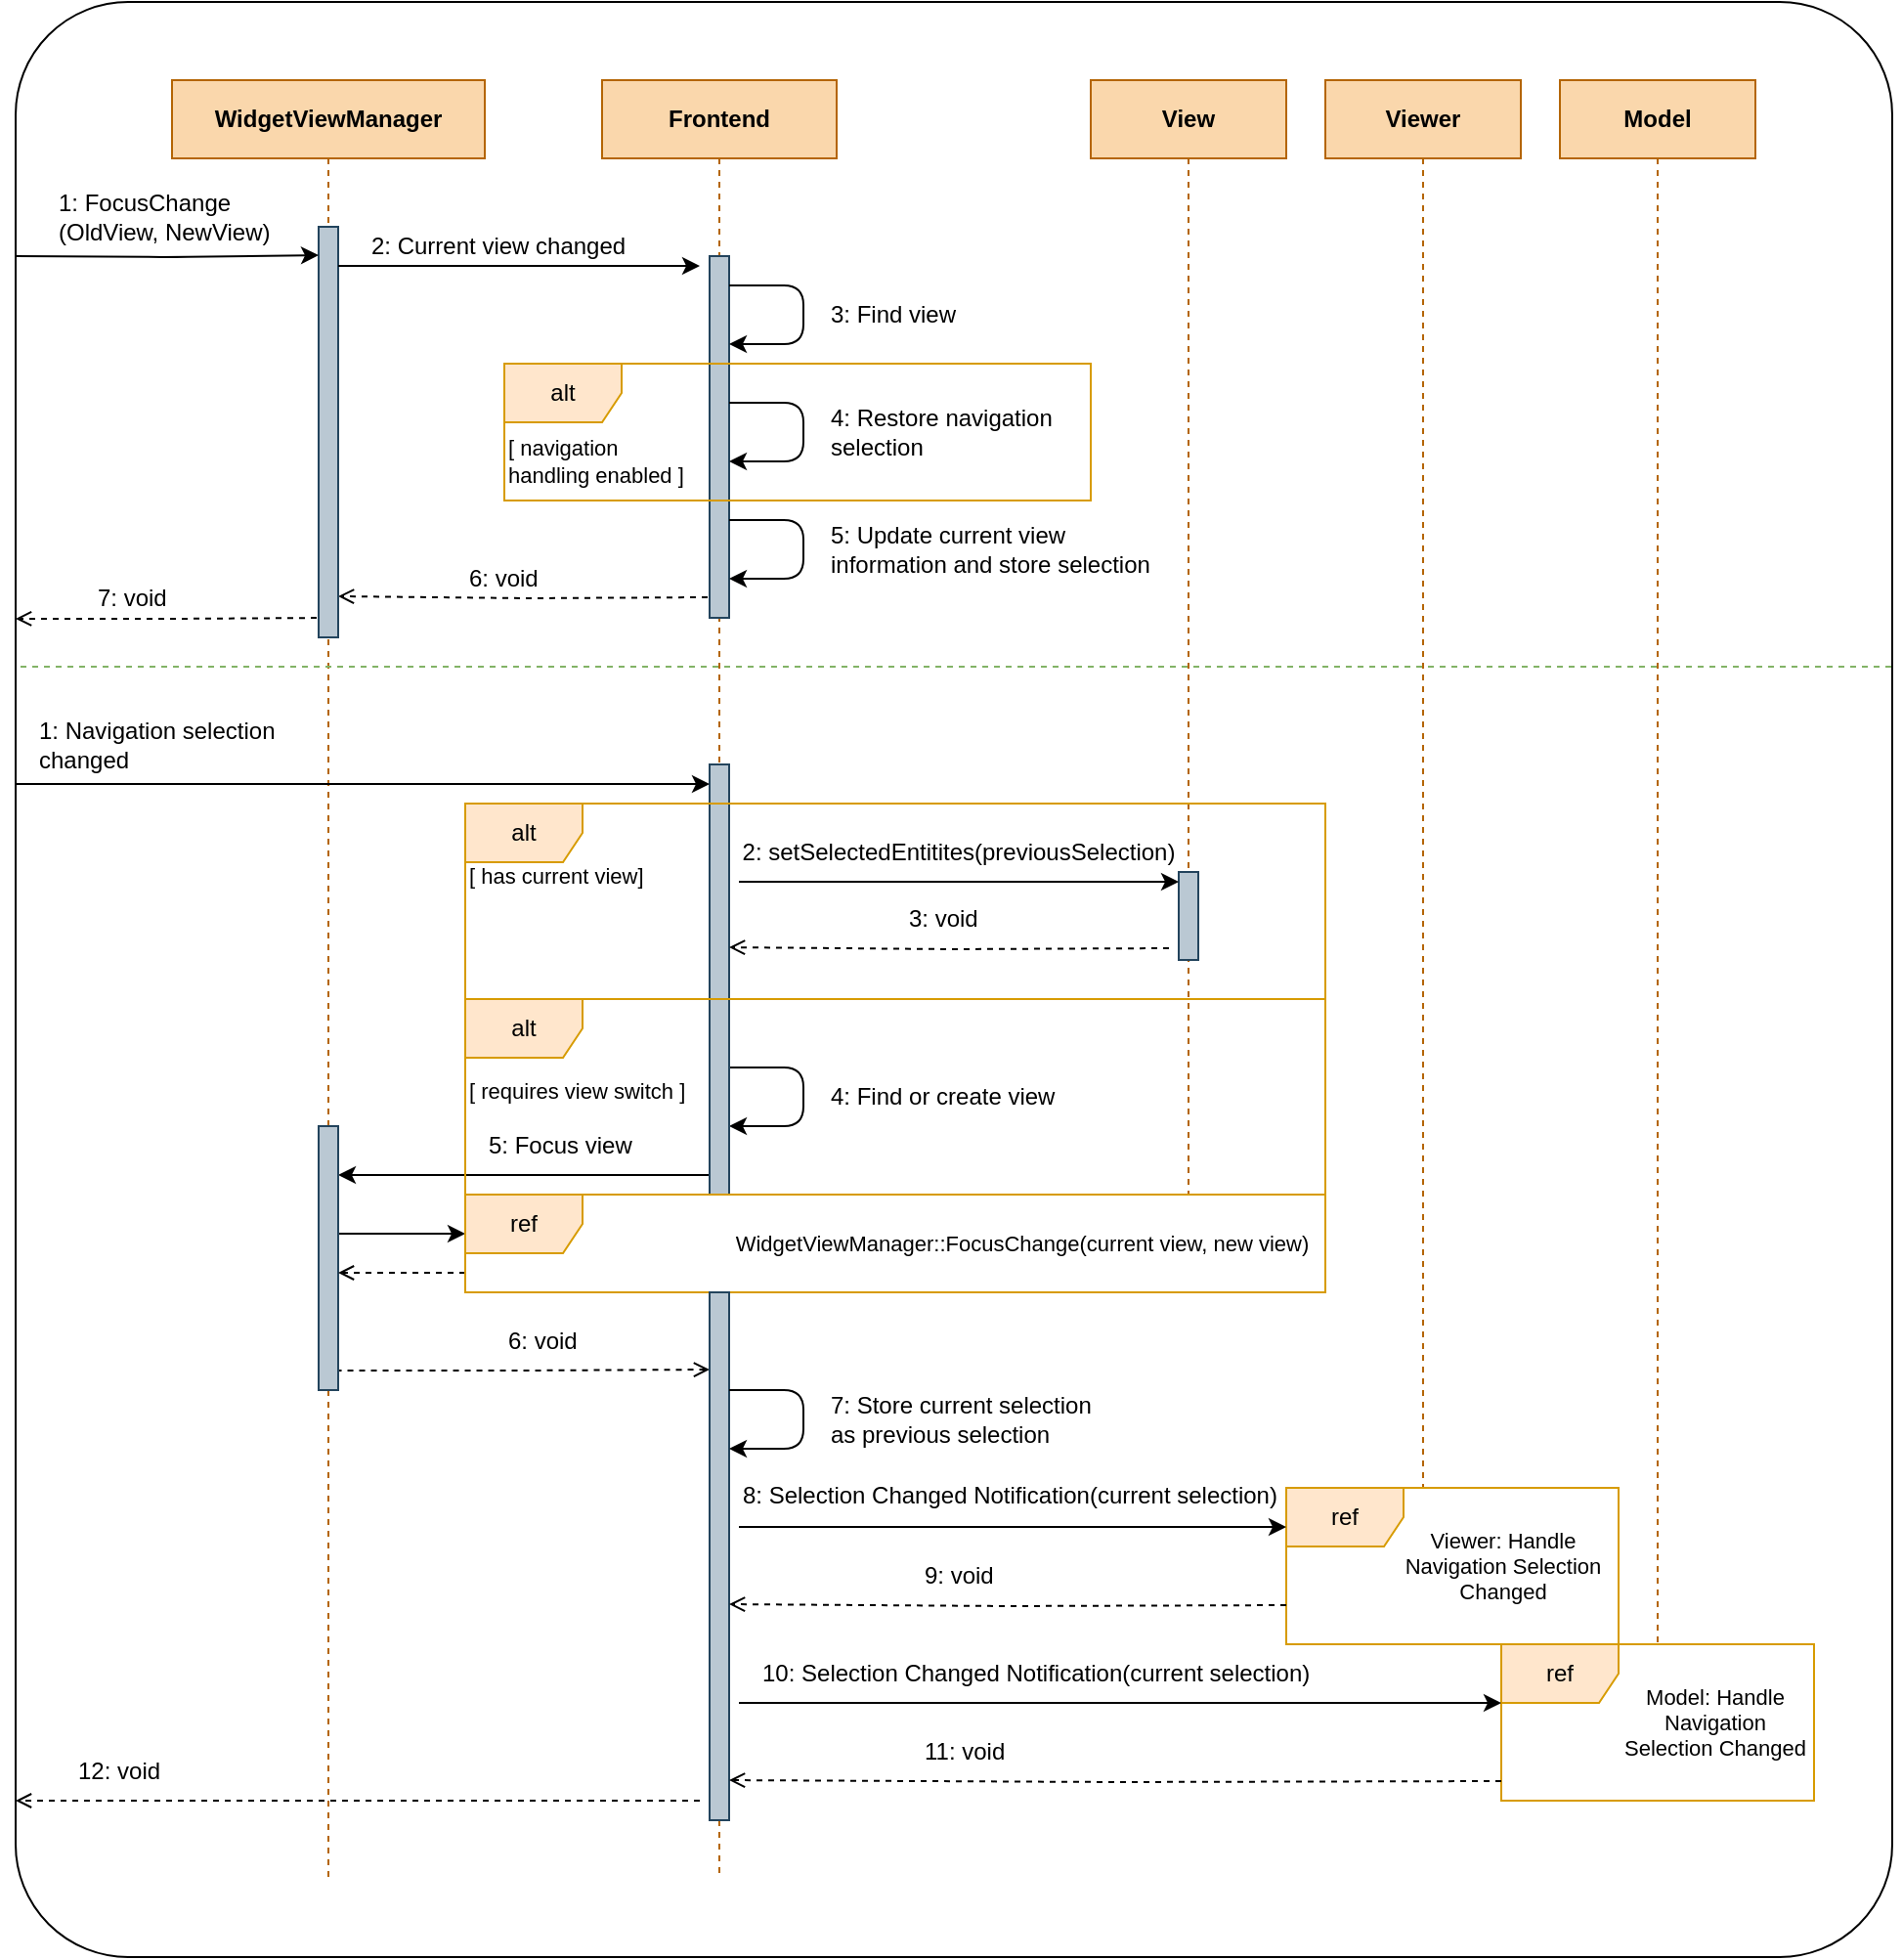 <mxfile version="26.0.7">
  <diagram name="Page-1" id="WPzfdFIY69Gmy5GG43mW">
    <mxGraphModel dx="2954" dy="1204" grid="1" gridSize="10" guides="1" tooltips="1" connect="1" arrows="1" fold="1" page="1" pageScale="1" pageWidth="1654" pageHeight="1169" math="0" shadow="0">
      <root>
        <mxCell id="0" />
        <mxCell id="1" parent="0" />
        <mxCell id="4uIPlklyvXxnjEIIhYQO-181" value="" style="rounded=1;whiteSpace=wrap;html=1;connectable=0;allowArrows=0;fillColor=none;arcSize=6;" vertex="1" parent="1">
          <mxGeometry x="80" y="40" width="960" height="1000" as="geometry" />
        </mxCell>
        <mxCell id="4uIPlklyvXxnjEIIhYQO-153" value="" style="endArrow=none;html=1;rounded=1;dashed=1;endFill=0;strokeColor=default;strokeWidth=1;align=center;verticalAlign=middle;fontFamily=Helvetica;fontSize=12;fontColor=default;labelBackgroundColor=default;edgeStyle=orthogonalEdgeStyle;curved=0;startArrow=open;startFill=0;" edge="1" parent="1">
          <mxGeometry width="50" height="50" relative="1" as="geometry">
            <mxPoint x="435" y="739.5" as="sourcePoint" />
            <mxPoint x="240" y="739.99" as="targetPoint" />
          </mxGeometry>
        </mxCell>
        <mxCell id="4uIPlklyvXxnjEIIhYQO-110" value="" style="endArrow=open;html=1;rounded=1;dashed=1;endFill=0;strokeColor=default;strokeWidth=1;align=center;verticalAlign=middle;fontFamily=Helvetica;fontSize=12;fontColor=default;labelBackgroundColor=default;edgeStyle=orthogonalEdgeStyle;curved=0;" edge="1" parent="1">
          <mxGeometry width="50" height="50" relative="1" as="geometry">
            <mxPoint x="240" y="355" as="sourcePoint" />
            <mxPoint x="80" y="355.49" as="targetPoint" />
          </mxGeometry>
        </mxCell>
        <mxCell id="4uIPlklyvXxnjEIIhYQO-119" value="" style="html=1;verticalAlign=bottom;endArrow=classic;rounded=1;strokeColor=default;strokeWidth=1;align=center;fontFamily=Helvetica;fontSize=12;fontColor=default;labelBackgroundColor=default;edgeStyle=orthogonalEdgeStyle;curved=0;endFill=1;" edge="1" parent="1">
          <mxGeometry width="80" relative="1" as="geometry">
            <mxPoint x="240" y="670" as="sourcePoint" />
            <mxPoint x="310" y="670" as="targetPoint" />
            <mxPoint as="offset" />
          </mxGeometry>
        </mxCell>
        <mxCell id="4uIPlklyvXxnjEIIhYQO-100" value="" style="endArrow=classic;html=1;rounded=1;endFill=1;strokeColor=default;strokeWidth=1;align=center;verticalAlign=middle;fontFamily=Helvetica;fontSize=12;fontColor=default;labelBackgroundColor=default;edgeStyle=orthogonalEdgeStyle;curved=0;" edge="1" parent="1">
          <mxGeometry width="50" height="50" relative="1" as="geometry">
            <mxPoint x="440" y="640" as="sourcePoint" />
            <mxPoint x="245" y="640" as="targetPoint" />
            <Array as="points">
              <mxPoint x="295" y="640" />
              <mxPoint x="295" y="640" />
            </Array>
          </mxGeometry>
        </mxCell>
        <mxCell id="4uIPlklyvXxnjEIIhYQO-86" value="" style="group;allowArrows=0;dropTarget=0;recursiveResize=1;editable=1;movable=1;resizable=1;rotatable=1;deletable=1;locked=0;connectable=0;" vertex="1" connectable="0" parent="1">
          <mxGeometry x="310" y="550" width="440" height="150" as="geometry" />
        </mxCell>
        <mxCell id="4uIPlklyvXxnjEIIhYQO-92" value="" style="group" vertex="1" connectable="0" parent="4uIPlklyvXxnjEIIhYQO-86">
          <mxGeometry width="440" height="150" as="geometry" />
        </mxCell>
        <mxCell id="4uIPlklyvXxnjEIIhYQO-96" value="&lt;div&gt;&lt;br&gt;&lt;/div&gt;&lt;div&gt;&lt;br&gt;&lt;/div&gt;" style="text;html=1;align=left;verticalAlign=middle;whiteSpace=wrap;rounded=0;allowArrows=0;fontFamily=Helvetica;fontSize=12;fontColor=#000000;connectable=0;" vertex="1" parent="4uIPlklyvXxnjEIIhYQO-92">
          <mxGeometry x="185.0" y="41.489" width="120" height="19.149" as="geometry" />
        </mxCell>
        <mxCell id="4uIPlklyvXxnjEIIhYQO-143" value="" style="group" vertex="1" connectable="0" parent="4uIPlklyvXxnjEIIhYQO-92">
          <mxGeometry width="440" height="150" as="geometry" />
        </mxCell>
        <mxCell id="4uIPlklyvXxnjEIIhYQO-88" value="[ requires view switch ]" style="text;html=1;align=left;verticalAlign=middle;whiteSpace=wrap;rounded=0;fontStyle=0;fontSize=11;connectable=0;allowArrows=0;" vertex="1" parent="4uIPlklyvXxnjEIIhYQO-143">
          <mxGeometry y="31.034" width="440" height="31.034" as="geometry" />
        </mxCell>
        <mxCell id="4uIPlklyvXxnjEIIhYQO-87" value="alt" style="shape=umlFrame;whiteSpace=wrap;html=1;pointerEvents=0;fillColor=#ffe6cc;strokeColor=#d79b00;connectable=0;allowArrows=0;" vertex="1" parent="4uIPlklyvXxnjEIIhYQO-143">
          <mxGeometry width="440" height="150" as="geometry" />
        </mxCell>
        <mxCell id="4uIPlklyvXxnjEIIhYQO-101" value="5: Focus view" style="text;html=1;align=left;verticalAlign=middle;whiteSpace=wrap;rounded=0;allowArrows=0;fontFamily=Helvetica;fontSize=12;fontColor=#000000;connectable=0;" vertex="1" parent="4uIPlklyvXxnjEIIhYQO-143">
          <mxGeometry x="10" y="70.37" width="90" height="9.26" as="geometry" />
        </mxCell>
        <mxCell id="4uIPlklyvXxnjEIIhYQO-179" style="edgeStyle=orthogonalEdgeStyle;rounded=1;orthogonalLoop=1;jettySize=auto;html=1;strokeColor=default;strokeWidth=1;align=center;verticalAlign=middle;fontFamily=Helvetica;fontSize=12;fontColor=default;labelBackgroundColor=default;startArrow=none;startFill=0;endArrow=classic;endFill=1;curved=0;" edge="1" parent="4uIPlklyvXxnjEIIhYQO-143">
          <mxGeometry relative="1" as="geometry">
            <mxPoint x="135.0" y="65" as="targetPoint" />
            <mxPoint x="135.0" y="35" as="sourcePoint" />
            <Array as="points">
              <mxPoint x="173.0" y="35" />
              <mxPoint x="173.0" y="65" />
              <mxPoint x="135.0" y="65" />
            </Array>
          </mxGeometry>
        </mxCell>
        <mxCell id="4uIPlklyvXxnjEIIhYQO-180" value="4: Find or create view" style="text;html=1;align=left;verticalAlign=middle;whiteSpace=wrap;rounded=0;allowArrows=0;fontFamily=Helvetica;fontSize=12;fontColor=#000000;connectable=0;" vertex="1" parent="4uIPlklyvXxnjEIIhYQO-143">
          <mxGeometry x="185.0" y="35" width="120" height="30" as="geometry" />
        </mxCell>
        <mxCell id="4uIPlklyvXxnjEIIhYQO-78" value="" style="endArrow=open;html=1;rounded=1;dashed=1;endFill=0;strokeColor=default;strokeWidth=1;align=center;verticalAlign=middle;fontFamily=Helvetica;fontSize=12;fontColor=default;labelBackgroundColor=default;edgeStyle=orthogonalEdgeStyle;curved=0;" edge="1" parent="1">
          <mxGeometry width="50" height="50" relative="1" as="geometry">
            <mxPoint x="440" y="344.45" as="sourcePoint" />
            <mxPoint x="245" y="343.97" as="targetPoint" />
          </mxGeometry>
        </mxCell>
        <mxCell id="4uIPlklyvXxnjEIIhYQO-2" value="&lt;b&gt;Frontend&lt;/b&gt;" style="shape=umlLifeline;perimeter=lifelinePerimeter;whiteSpace=wrap;html=1;container=0;collapsible=0;recursiveResize=0;outlineConnect=0;fillColor=#fad7ac;strokeColor=#b46504;fontColor=#000000;rounded=0;align=center;verticalAlign=middle;fontFamily=Helvetica;fontSize=12;dropTarget=0;connectable=0;allowArrows=0;fontStyle=0" vertex="1" parent="1">
          <mxGeometry x="380" y="80" width="120" height="570" as="geometry" />
        </mxCell>
        <mxCell id="4uIPlklyvXxnjEIIhYQO-8" value="" style="html=1;points=[];perimeter=orthogonalPerimeter;fillColor=#bac8d3;strokeColor=#23445d;rounded=0;align=left;verticalAlign=top;fontFamily=Helvetica;fontSize=12;fontColor=default;connectable=0;allowArrows=0;" vertex="1" parent="1">
          <mxGeometry x="435" y="170" width="10" height="185" as="geometry" />
        </mxCell>
        <mxCell id="4uIPlklyvXxnjEIIhYQO-59" style="edgeStyle=orthogonalEdgeStyle;rounded=1;orthogonalLoop=1;jettySize=auto;html=1;strokeColor=default;strokeWidth=1;align=center;verticalAlign=middle;fontFamily=Helvetica;fontSize=12;fontColor=default;labelBackgroundColor=default;startArrow=none;startFill=0;endArrow=classic;endFill=1;curved=0;" edge="1" parent="1">
          <mxGeometry relative="1" as="geometry">
            <mxPoint x="445.0" y="215" as="targetPoint" />
            <mxPoint x="445.0" y="185" as="sourcePoint" />
            <Array as="points">
              <mxPoint x="483.0" y="185" />
              <mxPoint x="483.0" y="215" />
              <mxPoint x="445.0" y="215" />
            </Array>
          </mxGeometry>
        </mxCell>
        <mxCell id="4uIPlklyvXxnjEIIhYQO-60" value="3: Find view" style="text;html=1;align=left;verticalAlign=middle;whiteSpace=wrap;rounded=0;allowArrows=0;fontFamily=Helvetica;fontSize=12;fontColor=#000000;connectable=0;" vertex="1" parent="1">
          <mxGeometry x="495.0" y="185" width="120" height="30" as="geometry" />
        </mxCell>
        <mxCell id="4uIPlklyvXxnjEIIhYQO-70" value="&lt;b&gt;WidgetViewManager&lt;/b&gt;" style="shape=umlLifeline;perimeter=lifelinePerimeter;whiteSpace=wrap;html=1;container=0;collapsible=0;recursiveResize=0;outlineConnect=0;fillColor=#fad7ac;strokeColor=#b46504;fontColor=#000000;rounded=0;align=center;verticalAlign=middle;fontFamily=Helvetica;fontSize=12;dropTarget=0;connectable=0;allowArrows=0;fontStyle=0" vertex="1" parent="1">
          <mxGeometry x="160" y="80" width="160" height="920" as="geometry" />
        </mxCell>
        <mxCell id="4uIPlklyvXxnjEIIhYQO-71" value="" style="html=1;points=[];perimeter=orthogonalPerimeter;fillColor=#bac8d3;strokeColor=#23445d;rounded=0;align=left;verticalAlign=top;fontFamily=Helvetica;fontSize=12;fontColor=default;connectable=0;allowArrows=0;" vertex="1" parent="1">
          <mxGeometry x="235" y="155" width="10" height="210" as="geometry" />
        </mxCell>
        <mxCell id="4uIPlklyvXxnjEIIhYQO-72" value="" style="html=1;verticalAlign=bottom;endArrow=classic;rounded=1;strokeColor=default;strokeWidth=1;align=center;fontFamily=Helvetica;fontSize=12;fontColor=default;labelBackgroundColor=default;edgeStyle=orthogonalEdgeStyle;curved=0;endFill=1;" edge="1" parent="1">
          <mxGeometry width="80" relative="1" as="geometry">
            <mxPoint x="245" y="175" as="sourcePoint" />
            <mxPoint x="430" y="175" as="targetPoint" />
            <mxPoint as="offset" />
          </mxGeometry>
        </mxCell>
        <mxCell id="4uIPlklyvXxnjEIIhYQO-73" value="2: Current view changed" style="text;html=1;align=left;verticalAlign=middle;whiteSpace=wrap;rounded=0;allowArrows=0;fontFamily=Helvetica;fontSize=12;fontColor=#000000;connectable=0;" vertex="1" parent="1">
          <mxGeometry x="260" y="160" width="160" height="10" as="geometry" />
        </mxCell>
        <mxCell id="4uIPlklyvXxnjEIIhYQO-74" style="edgeStyle=orthogonalEdgeStyle;rounded=1;orthogonalLoop=1;jettySize=auto;html=1;strokeColor=default;strokeWidth=1;align=center;verticalAlign=middle;fontFamily=Helvetica;fontSize=12;fontColor=default;labelBackgroundColor=default;startArrow=none;startFill=0;endArrow=classic;endFill=1;curved=0;" edge="1" parent="1">
          <mxGeometry relative="1" as="geometry">
            <mxPoint x="445.0" y="275" as="targetPoint" />
            <mxPoint x="445.0" y="245" as="sourcePoint" />
            <Array as="points">
              <mxPoint x="483.0" y="245" />
              <mxPoint x="483.0" y="275" />
              <mxPoint x="445.0" y="275" />
            </Array>
          </mxGeometry>
        </mxCell>
        <mxCell id="4uIPlklyvXxnjEIIhYQO-75" value="4: Restore navigation selection" style="text;html=1;align=left;verticalAlign=middle;whiteSpace=wrap;rounded=0;allowArrows=0;fontFamily=Helvetica;fontSize=12;fontColor=#000000;connectable=0;" vertex="1" parent="1">
          <mxGeometry x="495.0" y="245" width="120" height="30" as="geometry" />
        </mxCell>
        <mxCell id="4uIPlklyvXxnjEIIhYQO-76" style="edgeStyle=orthogonalEdgeStyle;rounded=1;orthogonalLoop=1;jettySize=auto;html=1;strokeColor=default;strokeWidth=1;align=center;verticalAlign=middle;fontFamily=Helvetica;fontSize=12;fontColor=default;labelBackgroundColor=default;startArrow=none;startFill=0;endArrow=classic;endFill=1;curved=0;" edge="1" parent="1">
          <mxGeometry relative="1" as="geometry">
            <mxPoint x="445.0" y="335" as="targetPoint" />
            <mxPoint x="445.0" y="305" as="sourcePoint" />
            <Array as="points">
              <mxPoint x="483.0" y="305" />
              <mxPoint x="483.0" y="335" />
              <mxPoint x="445.0" y="335" />
            </Array>
          </mxGeometry>
        </mxCell>
        <mxCell id="4uIPlklyvXxnjEIIhYQO-77" value="5: Update current view information and store selection" style="text;html=1;align=left;verticalAlign=middle;whiteSpace=wrap;rounded=0;allowArrows=0;fontFamily=Helvetica;fontSize=12;fontColor=#000000;connectable=0;" vertex="1" parent="1">
          <mxGeometry x="495" y="305" width="175" height="30" as="geometry" />
        </mxCell>
        <mxCell id="4uIPlklyvXxnjEIIhYQO-79" value="6: void" style="text;html=1;align=left;verticalAlign=middle;whiteSpace=wrap;rounded=0;allowArrows=0;fontFamily=Helvetica;fontSize=12;fontColor=#000000;connectable=0;" vertex="1" parent="1">
          <mxGeometry x="310" y="325" width="80" height="20" as="geometry" />
        </mxCell>
        <mxCell id="4uIPlklyvXxnjEIIhYQO-84" value="&lt;b&gt;View&lt;/b&gt;" style="shape=umlLifeline;perimeter=lifelinePerimeter;whiteSpace=wrap;html=1;container=0;collapsible=0;recursiveResize=0;outlineConnect=0;fillColor=#fad7ac;strokeColor=#b46504;fontColor=#000000;rounded=0;align=center;verticalAlign=middle;fontFamily=Helvetica;fontSize=12;dropTarget=0;connectable=0;allowArrows=0;fontStyle=0" vertex="1" parent="1">
          <mxGeometry x="630" y="80" width="100" height="570" as="geometry" />
        </mxCell>
        <mxCell id="4uIPlklyvXxnjEIIhYQO-85" value="" style="html=1;points=[];perimeter=orthogonalPerimeter;fillColor=#bac8d3;strokeColor=#23445d;rounded=0;align=left;verticalAlign=top;fontFamily=Helvetica;fontSize=12;fontColor=default;connectable=0;allowArrows=0;" vertex="1" parent="1">
          <mxGeometry x="675" y="485" width="10" height="45" as="geometry" />
        </mxCell>
        <mxCell id="4uIPlklyvXxnjEIIhYQO-54" value="" style="html=1;points=[];perimeter=orthogonalPerimeter;fillColor=#bac8d3;strokeColor=#23445d;rounded=0;align=left;verticalAlign=top;fontFamily=Helvetica;fontSize=12;fontColor=default;connectable=0;allowArrows=0;" vertex="1" parent="1">
          <mxGeometry x="435" y="430" width="10" height="220" as="geometry" />
        </mxCell>
        <mxCell id="4uIPlklyvXxnjEIIhYQO-99" value="" style="html=1;points=[];perimeter=orthogonalPerimeter;fillColor=#bac8d3;strokeColor=#23445d;rounded=0;align=left;verticalAlign=top;fontFamily=Helvetica;fontSize=12;fontColor=default;connectable=0;allowArrows=0;" vertex="1" parent="1">
          <mxGeometry x="235" y="615" width="10" height="135" as="geometry" />
        </mxCell>
        <mxCell id="4uIPlklyvXxnjEIIhYQO-109" value="1: FocusChange&amp;nbsp; &amp;nbsp; &amp;nbsp; (OldView, NewView)" style="text;html=1;align=left;verticalAlign=middle;whiteSpace=wrap;rounded=0;allowArrows=0;fontFamily=Helvetica;fontSize=12;fontColor=#000000;connectable=0;" vertex="1" parent="1">
          <mxGeometry x="100" y="130" width="130" height="40" as="geometry" />
        </mxCell>
        <mxCell id="4uIPlklyvXxnjEIIhYQO-112" value="" style="html=1;verticalAlign=bottom;endArrow=classic;rounded=1;strokeColor=default;strokeWidth=1;align=center;fontFamily=Helvetica;fontSize=12;fontColor=default;labelBackgroundColor=default;edgeStyle=orthogonalEdgeStyle;curved=0;endFill=1;" edge="1" parent="1">
          <mxGeometry width="80" relative="1" as="geometry">
            <mxPoint x="80" y="170" as="sourcePoint" />
            <mxPoint x="235" y="169.52" as="targetPoint" />
            <mxPoint as="offset" />
          </mxGeometry>
        </mxCell>
        <mxCell id="4uIPlklyvXxnjEIIhYQO-122" value="" style="endArrow=open;html=1;rounded=1;dashed=1;endFill=0;strokeColor=default;strokeWidth=1;align=center;verticalAlign=middle;fontFamily=Helvetica;fontSize=12;fontColor=default;labelBackgroundColor=default;edgeStyle=orthogonalEdgeStyle;curved=0;" edge="1" parent="1">
          <mxGeometry width="50" height="50" relative="1" as="geometry">
            <mxPoint x="310" y="690" as="sourcePoint" />
            <mxPoint x="245" y="690" as="targetPoint" />
          </mxGeometry>
        </mxCell>
        <mxCell id="4uIPlklyvXxnjEIIhYQO-137" value="" style="html=1;verticalAlign=bottom;endArrow=classic;rounded=1;strokeColor=default;strokeWidth=1;align=center;fontFamily=Helvetica;fontSize=12;fontColor=default;labelBackgroundColor=default;edgeStyle=orthogonalEdgeStyle;curved=0;endFill=1;" edge="1" parent="1">
          <mxGeometry width="80" relative="1" as="geometry">
            <mxPoint x="80" y="440" as="sourcePoint" />
            <mxPoint x="435" y="440" as="targetPoint" />
            <mxPoint as="offset" />
          </mxGeometry>
        </mxCell>
        <mxCell id="4uIPlklyvXxnjEIIhYQO-138" value="1: Navigation selection changed" style="text;html=1;align=left;verticalAlign=middle;whiteSpace=wrap;rounded=0;allowArrows=0;fontFamily=Helvetica;fontSize=12;fontColor=#000000;connectable=0;" vertex="1" parent="1">
          <mxGeometry x="90" y="400" width="150" height="40" as="geometry" />
        </mxCell>
        <mxCell id="4uIPlklyvXxnjEIIhYQO-140" value="" style="group;allowArrows=0;dropTarget=0;" vertex="1" connectable="0" parent="1">
          <mxGeometry x="330" y="225" width="300" height="70" as="geometry" />
        </mxCell>
        <mxCell id="4uIPlklyvXxnjEIIhYQO-141" value="alt" style="shape=umlFrame;whiteSpace=wrap;html=1;pointerEvents=0;fillColor=#ffe6cc;strokeColor=#d79b00;connectable=0;allowArrows=0;" vertex="1" parent="4uIPlklyvXxnjEIIhYQO-140">
          <mxGeometry width="300" height="70" as="geometry" />
        </mxCell>
        <mxCell id="4uIPlklyvXxnjEIIhYQO-142" value="[ navigation handling enabled ]" style="text;html=1;align=left;verticalAlign=middle;whiteSpace=wrap;rounded=0;fontStyle=0;fontSize=11;connectable=0;allowArrows=0;" vertex="1" parent="4uIPlklyvXxnjEIIhYQO-140">
          <mxGeometry y="30" width="100" height="40" as="geometry" />
        </mxCell>
        <mxCell id="4uIPlklyvXxnjEIIhYQO-144" value="" style="group;allowArrows=0;dropTarget=0;" vertex="1" connectable="0" parent="1">
          <mxGeometry x="310" y="450" width="440" height="100" as="geometry" />
        </mxCell>
        <mxCell id="4uIPlklyvXxnjEIIhYQO-145" value="alt" style="shape=umlFrame;whiteSpace=wrap;html=1;pointerEvents=0;fillColor=#ffe6cc;strokeColor=#d79b00;connectable=0;allowArrows=0;" vertex="1" parent="4uIPlklyvXxnjEIIhYQO-144">
          <mxGeometry width="440.0" height="100" as="geometry" />
        </mxCell>
        <mxCell id="4uIPlklyvXxnjEIIhYQO-146" value="[ has current view]" style="text;html=1;align=left;verticalAlign=middle;whiteSpace=wrap;rounded=0;fontStyle=0;fontSize=11;connectable=0;allowArrows=0;" vertex="1" parent="4uIPlklyvXxnjEIIhYQO-144">
          <mxGeometry y="29.999" width="440.0" height="14.286" as="geometry" />
        </mxCell>
        <mxCell id="4uIPlklyvXxnjEIIhYQO-149" value="" style="html=1;verticalAlign=bottom;endArrow=classic;rounded=1;strokeColor=default;strokeWidth=1;align=center;fontFamily=Helvetica;fontSize=12;fontColor=default;labelBackgroundColor=default;edgeStyle=orthogonalEdgeStyle;curved=0;endFill=1;" edge="1" parent="1">
          <mxGeometry width="80" relative="1" as="geometry">
            <mxPoint x="450" y="490" as="sourcePoint" />
            <mxPoint x="675" y="490" as="targetPoint" />
            <mxPoint as="offset" />
          </mxGeometry>
        </mxCell>
        <mxCell id="4uIPlklyvXxnjEIIhYQO-150" value="2: setSelectedEntitites(previousSelection)" style="text;html=1;align=center;verticalAlign=middle;whiteSpace=wrap;rounded=0;allowArrows=0;fontFamily=Helvetica;fontSize=12;fontColor=#000000;connectable=0;" vertex="1" parent="1">
          <mxGeometry x="445" y="465" width="235" height="20" as="geometry" />
        </mxCell>
        <mxCell id="4uIPlklyvXxnjEIIhYQO-151" value="" style="endArrow=open;html=1;rounded=1;dashed=1;endFill=0;strokeColor=default;strokeWidth=1;align=center;verticalAlign=middle;fontFamily=Helvetica;fontSize=12;fontColor=default;labelBackgroundColor=default;edgeStyle=orthogonalEdgeStyle;curved=0;" edge="1" parent="1">
          <mxGeometry width="50" height="50" relative="1" as="geometry">
            <mxPoint x="670" y="524" as="sourcePoint" />
            <mxPoint x="445" y="523.51" as="targetPoint" />
          </mxGeometry>
        </mxCell>
        <mxCell id="4uIPlklyvXxnjEIIhYQO-152" value="3: void" style="text;html=1;align=left;verticalAlign=middle;whiteSpace=wrap;rounded=0;allowArrows=0;fontFamily=Helvetica;fontSize=12;fontColor=#000000;connectable=0;" vertex="1" parent="1">
          <mxGeometry x="535" y="504" width="80" height="10" as="geometry" />
        </mxCell>
        <mxCell id="4uIPlklyvXxnjEIIhYQO-114" value="WidgetViewManager::FocusChange(current view, new view)" style="text;html=1;align=center;verticalAlign=middle;whiteSpace=wrap;rounded=0;fontStyle=0;fontSize=11;connectable=0;allowArrows=0;" vertex="1" parent="1">
          <mxGeometry x="440" y="650" width="310" height="50" as="geometry" />
        </mxCell>
        <mxCell id="4uIPlklyvXxnjEIIhYQO-115" value="ref" style="shape=umlFrame;whiteSpace=wrap;html=1;pointerEvents=0;fillColor=#ffe6cc;strokeColor=#d79b00;connectable=0;allowArrows=0;" vertex="1" parent="1">
          <mxGeometry x="310" y="650" width="440" height="50" as="geometry" />
        </mxCell>
        <mxCell id="4uIPlklyvXxnjEIIhYQO-126" value="" style="endArrow=none;dashed=1;html=1;rounded=0;strokeColor=#B46504;bendable=0;" edge="1" parent="1">
          <mxGeometry width="50" height="50" relative="1" as="geometry">
            <mxPoint x="439.76" y="700" as="sourcePoint" />
            <mxPoint x="440" y="1000" as="targetPoint" />
          </mxGeometry>
        </mxCell>
        <mxCell id="4uIPlklyvXxnjEIIhYQO-139" value="" style="html=1;points=[];perimeter=orthogonalPerimeter;fillColor=#bac8d3;strokeColor=#23445d;rounded=0;align=left;verticalAlign=top;fontFamily=Helvetica;fontSize=12;fontColor=default;connectable=0;allowArrows=0;" vertex="1" parent="1">
          <mxGeometry x="435" y="700" width="10" height="270" as="geometry" />
        </mxCell>
        <mxCell id="4uIPlklyvXxnjEIIhYQO-154" value="6: void" style="text;html=1;align=left;verticalAlign=middle;whiteSpace=wrap;rounded=0;allowArrows=0;fontFamily=Helvetica;fontSize=12;fontColor=#000000;connectable=0;" vertex="1" parent="1">
          <mxGeometry x="330" y="720" width="80" height="10" as="geometry" />
        </mxCell>
        <mxCell id="4uIPlklyvXxnjEIIhYQO-155" style="edgeStyle=orthogonalEdgeStyle;rounded=1;orthogonalLoop=1;jettySize=auto;html=1;strokeColor=default;strokeWidth=1;align=center;verticalAlign=middle;fontFamily=Helvetica;fontSize=12;fontColor=default;labelBackgroundColor=default;startArrow=none;startFill=0;endArrow=classic;endFill=1;curved=0;" edge="1" parent="1">
          <mxGeometry relative="1" as="geometry">
            <mxPoint x="445.0" y="780" as="targetPoint" />
            <mxPoint x="445.0" y="750" as="sourcePoint" />
            <Array as="points">
              <mxPoint x="483.0" y="750" />
              <mxPoint x="483.0" y="780" />
              <mxPoint x="445.0" y="780" />
            </Array>
          </mxGeometry>
        </mxCell>
        <mxCell id="4uIPlklyvXxnjEIIhYQO-156" value="7: Store current selection as previous selection" style="text;html=1;align=left;verticalAlign=middle;whiteSpace=wrap;rounded=0;allowArrows=0;fontFamily=Helvetica;fontSize=12;fontColor=#000000;connectable=0;" vertex="1" parent="1">
          <mxGeometry x="495" y="750" width="145" height="30" as="geometry" />
        </mxCell>
        <mxCell id="4uIPlklyvXxnjEIIhYQO-158" value="&lt;b&gt;Viewer&lt;/b&gt;" style="shape=umlLifeline;perimeter=lifelinePerimeter;whiteSpace=wrap;html=1;container=0;collapsible=0;recursiveResize=0;outlineConnect=0;fillColor=#fad7ac;strokeColor=#b46504;fontColor=#000000;rounded=0;align=center;verticalAlign=middle;fontFamily=Helvetica;fontSize=12;dropTarget=0;connectable=0;allowArrows=0;fontStyle=0" vertex="1" parent="1">
          <mxGeometry x="750" y="80" width="100" height="720" as="geometry" />
        </mxCell>
        <mxCell id="4uIPlklyvXxnjEIIhYQO-159" value="&lt;b&gt;Model&lt;/b&gt;" style="shape=umlLifeline;perimeter=lifelinePerimeter;whiteSpace=wrap;html=1;container=0;collapsible=0;recursiveResize=0;outlineConnect=0;fillColor=#fad7ac;strokeColor=#b46504;fontColor=#000000;rounded=0;align=center;verticalAlign=middle;fontFamily=Helvetica;fontSize=12;dropTarget=0;connectable=0;allowArrows=0;fontStyle=0" vertex="1" parent="1">
          <mxGeometry x="870" y="80" width="100" height="800" as="geometry" />
        </mxCell>
        <mxCell id="4uIPlklyvXxnjEIIhYQO-160" value="" style="group;allowArrows=0;dropTarget=0;" vertex="1" connectable="0" parent="1">
          <mxGeometry x="730" y="800" width="170" height="80" as="geometry" />
        </mxCell>
        <mxCell id="4uIPlklyvXxnjEIIhYQO-161" value="ref" style="shape=umlFrame;whiteSpace=wrap;html=1;pointerEvents=0;fillColor=#ffe6cc;strokeColor=#d79b00;connectable=0;allowArrows=0;" vertex="1" parent="4uIPlklyvXxnjEIIhYQO-160">
          <mxGeometry width="170" height="80" as="geometry" />
        </mxCell>
        <mxCell id="4uIPlklyvXxnjEIIhYQO-162" value="Viewer: Handle Navigation Selection Changed" style="text;html=1;align=center;verticalAlign=middle;whiteSpace=wrap;rounded=0;fontStyle=0;fontSize=11;connectable=0;allowArrows=0;" vertex="1" parent="4uIPlklyvXxnjEIIhYQO-160">
          <mxGeometry x="51.739" width="118.261" height="80" as="geometry" />
        </mxCell>
        <mxCell id="4uIPlklyvXxnjEIIhYQO-163" value="" style="group;allowArrows=0;dropTarget=0;" vertex="1" connectable="0" parent="1">
          <mxGeometry x="840" y="880" width="160" height="80" as="geometry" />
        </mxCell>
        <mxCell id="4uIPlklyvXxnjEIIhYQO-164" value="ref" style="shape=umlFrame;whiteSpace=wrap;html=1;pointerEvents=0;fillColor=#ffe6cc;strokeColor=#d79b00;connectable=0;allowArrows=0;" vertex="1" parent="4uIPlklyvXxnjEIIhYQO-163">
          <mxGeometry width="160" height="80" as="geometry" />
        </mxCell>
        <mxCell id="4uIPlklyvXxnjEIIhYQO-165" value="Model: Handle Navigation Selection Changed" style="text;html=1;align=center;verticalAlign=middle;whiteSpace=wrap;rounded=0;fontStyle=0;fontSize=11;connectable=0;allowArrows=0;" vertex="1" parent="4uIPlklyvXxnjEIIhYQO-163">
          <mxGeometry x="59.259" width="100.741" height="80" as="geometry" />
        </mxCell>
        <mxCell id="4uIPlklyvXxnjEIIhYQO-166" value="" style="html=1;verticalAlign=bottom;endArrow=classic;rounded=1;strokeColor=default;strokeWidth=1;align=center;fontFamily=Helvetica;fontSize=12;fontColor=default;labelBackgroundColor=default;edgeStyle=orthogonalEdgeStyle;curved=0;endFill=1;" edge="1" parent="1">
          <mxGeometry width="80" relative="1" as="geometry">
            <mxPoint x="450" y="820" as="sourcePoint" />
            <mxPoint x="730" y="820" as="targetPoint" />
            <mxPoint as="offset" />
          </mxGeometry>
        </mxCell>
        <mxCell id="4uIPlklyvXxnjEIIhYQO-168" value="" style="endArrow=open;html=1;rounded=1;dashed=1;endFill=0;strokeColor=default;strokeWidth=1;align=center;verticalAlign=middle;fontFamily=Helvetica;fontSize=12;fontColor=default;labelBackgroundColor=default;edgeStyle=orthogonalEdgeStyle;curved=0;" edge="1" parent="1">
          <mxGeometry width="50" height="50" relative="1" as="geometry">
            <mxPoint x="730" y="860" as="sourcePoint" />
            <mxPoint x="445" y="859.51" as="targetPoint" />
          </mxGeometry>
        </mxCell>
        <mxCell id="4uIPlklyvXxnjEIIhYQO-169" value="9: void" style="text;html=1;align=left;verticalAlign=middle;whiteSpace=wrap;rounded=0;allowArrows=0;fontFamily=Helvetica;fontSize=12;fontColor=#000000;connectable=0;" vertex="1" parent="1">
          <mxGeometry x="542.5" y="840" width="80" height="10" as="geometry" />
        </mxCell>
        <mxCell id="4uIPlklyvXxnjEIIhYQO-170" value="" style="html=1;verticalAlign=bottom;endArrow=classic;rounded=1;strokeColor=default;strokeWidth=1;align=center;fontFamily=Helvetica;fontSize=12;fontColor=default;labelBackgroundColor=default;edgeStyle=orthogonalEdgeStyle;curved=0;endFill=1;" edge="1" parent="1">
          <mxGeometry width="80" relative="1" as="geometry">
            <mxPoint x="450" y="910" as="sourcePoint" />
            <mxPoint x="840" y="910" as="targetPoint" />
            <mxPoint as="offset" />
          </mxGeometry>
        </mxCell>
        <mxCell id="4uIPlklyvXxnjEIIhYQO-171" value="10: Selection Changed Notification(current selection)" style="text;html=1;align=left;verticalAlign=middle;whiteSpace=wrap;rounded=0;allowArrows=0;fontFamily=Helvetica;fontSize=12;fontColor=#000000;connectable=0;" vertex="1" parent="1">
          <mxGeometry x="460" y="880" width="290" height="30" as="geometry" />
        </mxCell>
        <mxCell id="4uIPlklyvXxnjEIIhYQO-172" value="" style="endArrow=open;html=1;rounded=1;dashed=1;endFill=0;strokeColor=default;strokeWidth=1;align=center;verticalAlign=middle;fontFamily=Helvetica;fontSize=12;fontColor=default;labelBackgroundColor=default;edgeStyle=orthogonalEdgeStyle;curved=0;" edge="1" parent="1">
          <mxGeometry width="50" height="50" relative="1" as="geometry">
            <mxPoint x="840" y="950" as="sourcePoint" />
            <mxPoint x="445" y="949.51" as="targetPoint" />
          </mxGeometry>
        </mxCell>
        <mxCell id="4uIPlklyvXxnjEIIhYQO-173" value="11: void" style="text;html=1;align=left;verticalAlign=middle;whiteSpace=wrap;rounded=0;allowArrows=0;fontFamily=Helvetica;fontSize=12;fontColor=#000000;connectable=0;" vertex="1" parent="1">
          <mxGeometry x="542.5" y="930" width="80" height="10" as="geometry" />
        </mxCell>
        <mxCell id="4uIPlklyvXxnjEIIhYQO-174" value="8: Selection Changed Notification(current selection)" style="text;html=1;align=left;verticalAlign=middle;whiteSpace=wrap;rounded=0;allowArrows=0;fontFamily=Helvetica;fontSize=12;fontColor=#000000;connectable=0;" vertex="1" parent="1">
          <mxGeometry x="450" y="789" width="290" height="30" as="geometry" />
        </mxCell>
        <mxCell id="4uIPlklyvXxnjEIIhYQO-175" value="" style="endArrow=open;html=1;rounded=1;dashed=1;endFill=0;strokeColor=default;strokeWidth=1;align=center;verticalAlign=middle;fontFamily=Helvetica;fontSize=12;fontColor=default;labelBackgroundColor=default;edgeStyle=orthogonalEdgeStyle;curved=0;" edge="1" parent="1">
          <mxGeometry width="50" height="50" relative="1" as="geometry">
            <mxPoint x="430" y="960" as="sourcePoint" />
            <mxPoint x="80" y="960" as="targetPoint" />
          </mxGeometry>
        </mxCell>
        <mxCell id="4uIPlklyvXxnjEIIhYQO-176" value="12: void" style="text;html=1;align=left;verticalAlign=middle;whiteSpace=wrap;rounded=0;allowArrows=0;fontFamily=Helvetica;fontSize=12;fontColor=#000000;connectable=0;" vertex="1" parent="1">
          <mxGeometry x="110" y="940" width="80" height="10" as="geometry" />
        </mxCell>
        <mxCell id="4uIPlklyvXxnjEIIhYQO-177" value="7: void" style="text;html=1;align=left;verticalAlign=middle;whiteSpace=wrap;rounded=0;allowArrows=0;fontFamily=Helvetica;fontSize=12;fontColor=#000000;connectable=0;" vertex="1" parent="1">
          <mxGeometry x="120" y="335" width="80" height="20" as="geometry" />
        </mxCell>
        <mxCell id="4uIPlklyvXxnjEIIhYQO-182" value="" style="endArrow=none;dashed=1;html=1;rounded=0;fillColor=#d5e8d4;strokeColor=#82b366;" edge="1" parent="1">
          <mxGeometry width="50" height="50" relative="1" as="geometry">
            <mxPoint x="82.5" y="380" as="sourcePoint" />
            <mxPoint x="1042.5" y="380" as="targetPoint" />
          </mxGeometry>
        </mxCell>
      </root>
    </mxGraphModel>
  </diagram>
</mxfile>
